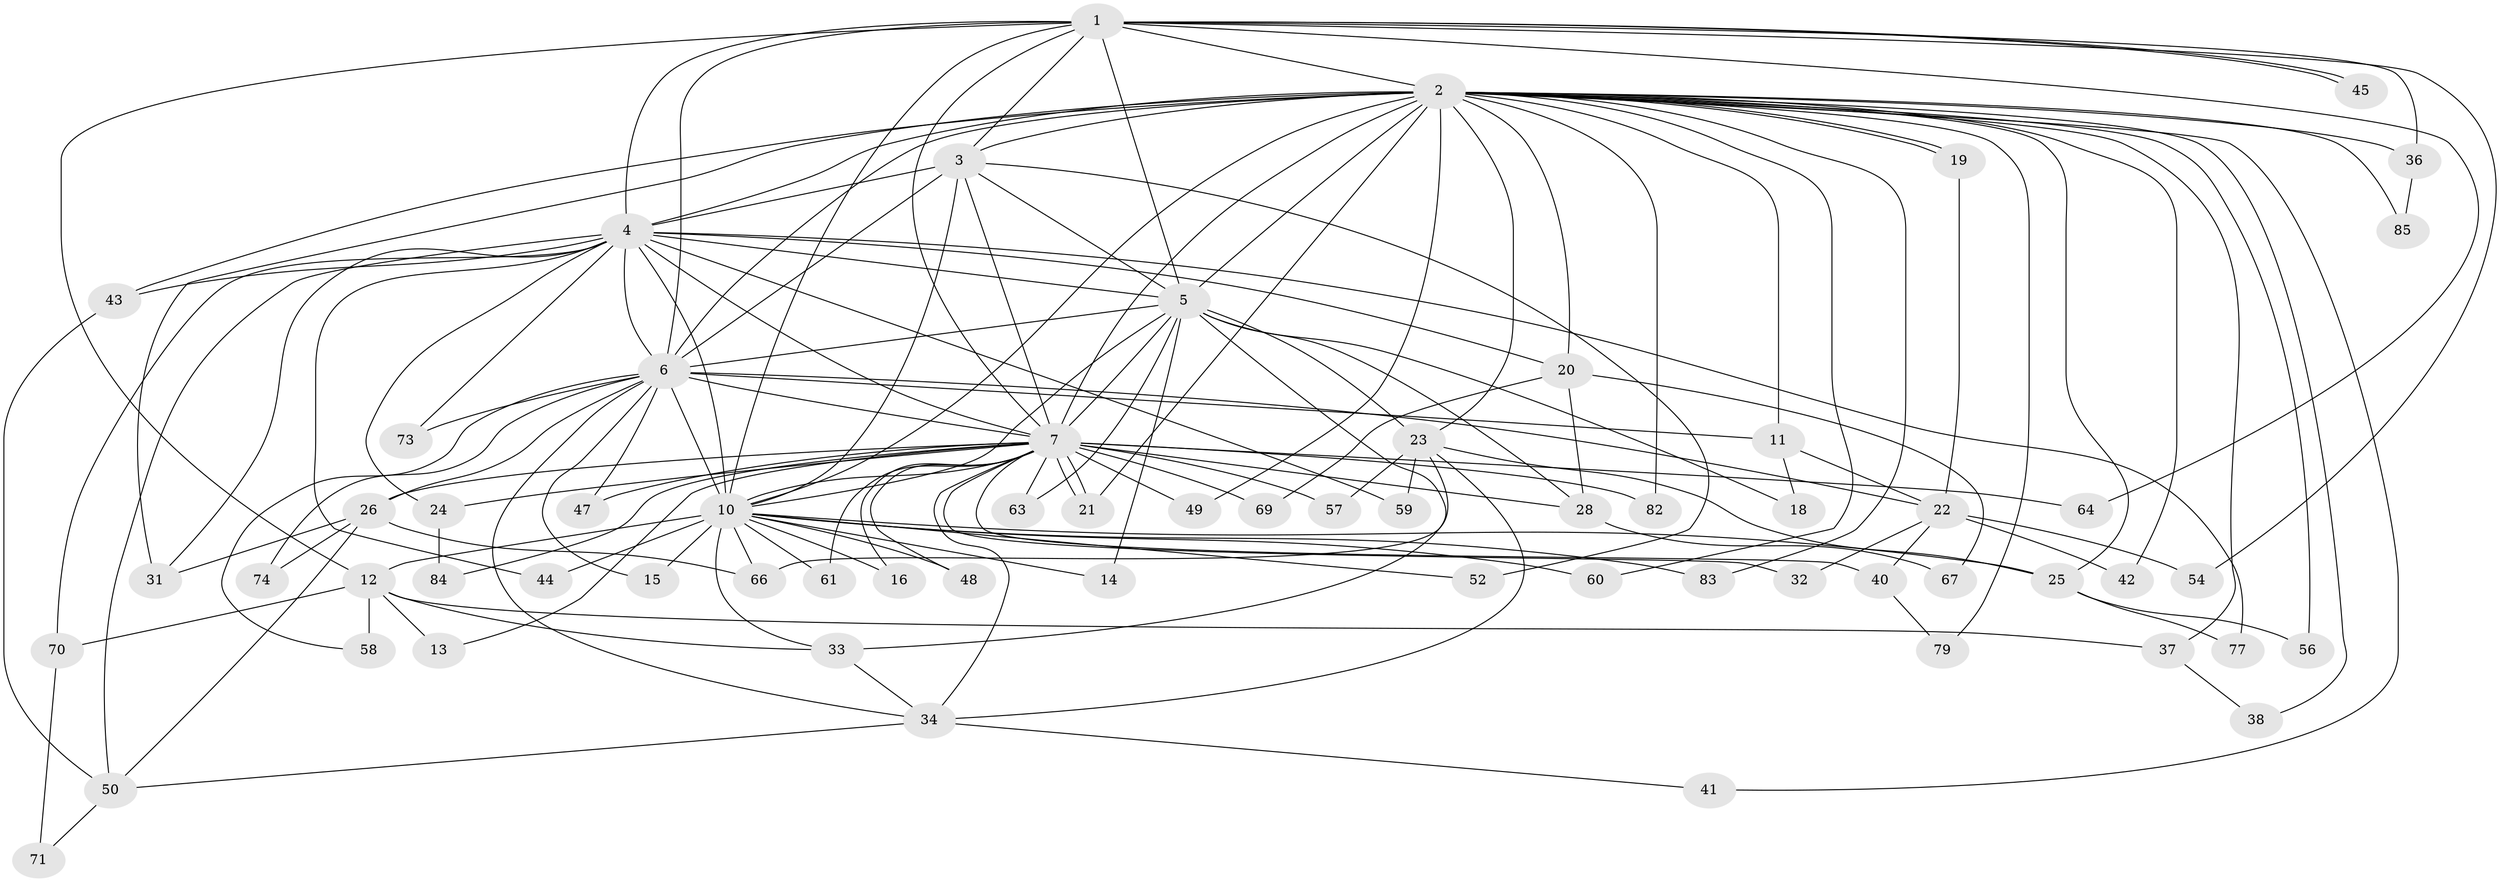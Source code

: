 // Generated by graph-tools (version 1.1) at 2025/51/02/27/25 19:51:47]
// undirected, 64 vertices, 151 edges
graph export_dot {
graph [start="1"]
  node [color=gray90,style=filled];
  1 [super="+80"];
  2 [super="+8"];
  3;
  4 [super="+65"];
  5 [super="+55"];
  6 [super="+39"];
  7 [super="+9"];
  10 [super="+51"];
  11 [super="+17"];
  12 [super="+76"];
  13;
  14;
  15;
  16;
  18;
  19;
  20 [super="+46"];
  21 [super="+29"];
  22 [super="+27"];
  23;
  24;
  25 [super="+72"];
  26 [super="+75"];
  28 [super="+30"];
  31 [super="+68"];
  32;
  33 [super="+53"];
  34 [super="+35"];
  36;
  37;
  38;
  40;
  41;
  42 [super="+62"];
  43;
  44;
  45;
  47;
  48;
  49;
  50 [super="+78"];
  52;
  54;
  56;
  57;
  58;
  59;
  60;
  61;
  63;
  64;
  66 [super="+81"];
  67;
  69;
  70;
  71;
  73;
  74;
  77;
  79;
  82;
  83;
  84;
  85;
  1 -- 2 [weight=2];
  1 -- 3;
  1 -- 4;
  1 -- 5;
  1 -- 6;
  1 -- 7 [weight=2];
  1 -- 10;
  1 -- 12 [weight=2];
  1 -- 36;
  1 -- 45;
  1 -- 45;
  1 -- 54;
  1 -- 64;
  2 -- 3 [weight=2];
  2 -- 4 [weight=3];
  2 -- 5 [weight=2];
  2 -- 6 [weight=2];
  2 -- 7 [weight=4];
  2 -- 10 [weight=2];
  2 -- 19;
  2 -- 19;
  2 -- 20 [weight=2];
  2 -- 36;
  2 -- 37;
  2 -- 38;
  2 -- 42 [weight=2];
  2 -- 43;
  2 -- 49;
  2 -- 56;
  2 -- 79;
  2 -- 82;
  2 -- 83;
  2 -- 85;
  2 -- 11 [weight=2];
  2 -- 23;
  2 -- 31;
  2 -- 41;
  2 -- 60;
  2 -- 25;
  2 -- 21;
  3 -- 4;
  3 -- 5;
  3 -- 6;
  3 -- 7 [weight=2];
  3 -- 10;
  3 -- 52;
  4 -- 5;
  4 -- 6;
  4 -- 7 [weight=2];
  4 -- 10;
  4 -- 24;
  4 -- 43;
  4 -- 44;
  4 -- 59;
  4 -- 70;
  4 -- 73;
  4 -- 77;
  4 -- 31;
  4 -- 50;
  4 -- 20;
  5 -- 6;
  5 -- 7 [weight=2];
  5 -- 10 [weight=2];
  5 -- 14;
  5 -- 18;
  5 -- 23;
  5 -- 28;
  5 -- 33;
  5 -- 63;
  6 -- 7 [weight=2];
  6 -- 10 [weight=2];
  6 -- 11;
  6 -- 15;
  6 -- 26;
  6 -- 34;
  6 -- 47;
  6 -- 58;
  6 -- 73;
  6 -- 74;
  6 -- 22;
  7 -- 10 [weight=2];
  7 -- 21;
  7 -- 21;
  7 -- 24;
  7 -- 28;
  7 -- 40;
  7 -- 47;
  7 -- 48;
  7 -- 61;
  7 -- 64;
  7 -- 82;
  7 -- 84;
  7 -- 69;
  7 -- 13;
  7 -- 16;
  7 -- 26;
  7 -- 32;
  7 -- 49;
  7 -- 57;
  7 -- 63;
  7 -- 34;
  10 -- 12;
  10 -- 14;
  10 -- 15;
  10 -- 16;
  10 -- 25;
  10 -- 33;
  10 -- 44;
  10 -- 48;
  10 -- 52;
  10 -- 60;
  10 -- 61;
  10 -- 83;
  10 -- 66;
  11 -- 18;
  11 -- 22;
  12 -- 13;
  12 -- 37;
  12 -- 58;
  12 -- 70;
  12 -- 33;
  19 -- 22;
  20 -- 69;
  20 -- 28;
  20 -- 67;
  22 -- 32;
  22 -- 54;
  22 -- 40;
  22 -- 42;
  23 -- 25;
  23 -- 34;
  23 -- 57;
  23 -- 59;
  23 -- 66;
  24 -- 84;
  25 -- 56;
  25 -- 77;
  26 -- 31;
  26 -- 66;
  26 -- 74;
  26 -- 50;
  28 -- 67;
  33 -- 34;
  34 -- 41;
  34 -- 50;
  36 -- 85;
  37 -- 38;
  40 -- 79;
  43 -- 50;
  50 -- 71;
  70 -- 71;
}
